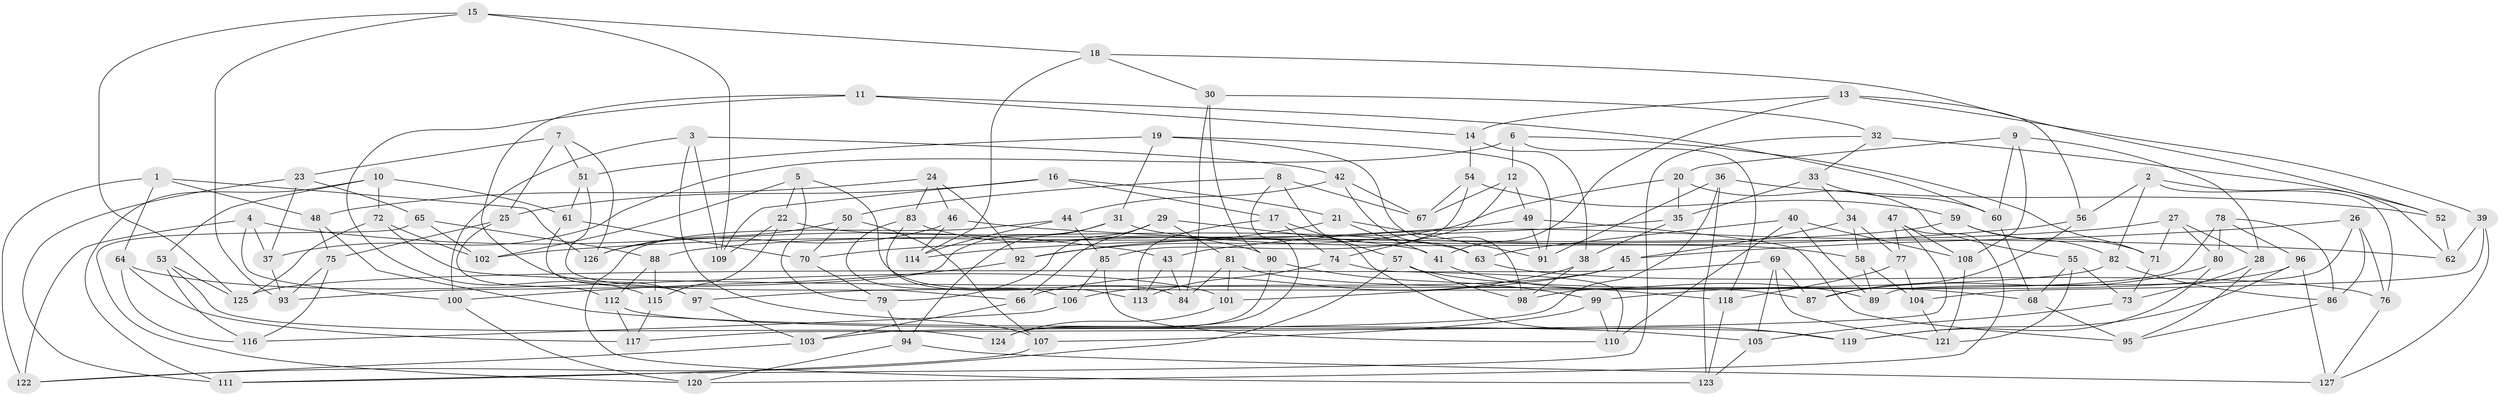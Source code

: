 // Generated by graph-tools (version 1.1) at 2025/11/02/27/25 16:11:42]
// undirected, 127 vertices, 254 edges
graph export_dot {
graph [start="1"]
  node [color=gray90,style=filled];
  1;
  2;
  3;
  4;
  5;
  6;
  7;
  8;
  9;
  10;
  11;
  12;
  13;
  14;
  15;
  16;
  17;
  18;
  19;
  20;
  21;
  22;
  23;
  24;
  25;
  26;
  27;
  28;
  29;
  30;
  31;
  32;
  33;
  34;
  35;
  36;
  37;
  38;
  39;
  40;
  41;
  42;
  43;
  44;
  45;
  46;
  47;
  48;
  49;
  50;
  51;
  52;
  53;
  54;
  55;
  56;
  57;
  58;
  59;
  60;
  61;
  62;
  63;
  64;
  65;
  66;
  67;
  68;
  69;
  70;
  71;
  72;
  73;
  74;
  75;
  76;
  77;
  78;
  79;
  80;
  81;
  82;
  83;
  84;
  85;
  86;
  87;
  88;
  89;
  90;
  91;
  92;
  93;
  94;
  95;
  96;
  97;
  98;
  99;
  100;
  101;
  102;
  103;
  104;
  105;
  106;
  107;
  108;
  109;
  110;
  111;
  112;
  113;
  114;
  115;
  116;
  117;
  118;
  119;
  120;
  121;
  122;
  123;
  124;
  125;
  126;
  127;
  1 -- 64;
  1 -- 122;
  1 -- 126;
  1 -- 48;
  2 -- 62;
  2 -- 82;
  2 -- 56;
  2 -- 76;
  3 -- 107;
  3 -- 109;
  3 -- 42;
  3 -- 100;
  4 -- 100;
  4 -- 43;
  4 -- 122;
  4 -- 37;
  5 -- 79;
  5 -- 84;
  5 -- 22;
  5 -- 102;
  6 -- 71;
  6 -- 118;
  6 -- 37;
  6 -- 12;
  7 -- 25;
  7 -- 126;
  7 -- 23;
  7 -- 51;
  8 -- 119;
  8 -- 124;
  8 -- 67;
  8 -- 50;
  9 -- 108;
  9 -- 60;
  9 -- 20;
  9 -- 28;
  10 -- 53;
  10 -- 111;
  10 -- 72;
  10 -- 61;
  11 -- 14;
  11 -- 115;
  11 -- 97;
  11 -- 60;
  12 -- 74;
  12 -- 49;
  12 -- 67;
  13 -- 14;
  13 -- 56;
  13 -- 39;
  13 -- 41;
  14 -- 54;
  14 -- 38;
  15 -- 18;
  15 -- 93;
  15 -- 125;
  15 -- 109;
  16 -- 109;
  16 -- 21;
  16 -- 25;
  16 -- 17;
  17 -- 74;
  17 -- 113;
  17 -- 57;
  18 -- 114;
  18 -- 52;
  18 -- 30;
  19 -- 98;
  19 -- 91;
  19 -- 51;
  19 -- 31;
  20 -- 55;
  20 -- 92;
  20 -- 35;
  21 -- 92;
  21 -- 41;
  21 -- 91;
  22 -- 63;
  22 -- 109;
  22 -- 115;
  23 -- 37;
  23 -- 111;
  23 -- 65;
  24 -- 92;
  24 -- 48;
  24 -- 46;
  24 -- 83;
  25 -- 75;
  25 -- 112;
  26 -- 86;
  26 -- 76;
  26 -- 89;
  26 -- 45;
  27 -- 71;
  27 -- 28;
  27 -- 80;
  27 -- 43;
  28 -- 95;
  28 -- 73;
  29 -- 81;
  29 -- 41;
  29 -- 66;
  29 -- 79;
  30 -- 90;
  30 -- 84;
  30 -- 32;
  31 -- 93;
  31 -- 94;
  31 -- 58;
  32 -- 111;
  32 -- 33;
  32 -- 52;
  33 -- 34;
  33 -- 60;
  33 -- 35;
  34 -- 45;
  34 -- 58;
  34 -- 77;
  35 -- 38;
  35 -- 70;
  36 -- 123;
  36 -- 103;
  36 -- 91;
  36 -- 52;
  37 -- 93;
  38 -- 98;
  38 -- 66;
  39 -- 62;
  39 -- 104;
  39 -- 127;
  40 -- 110;
  40 -- 108;
  40 -- 63;
  40 -- 89;
  41 -- 89;
  42 -- 63;
  42 -- 44;
  42 -- 67;
  43 -- 113;
  43 -- 84;
  44 -- 114;
  44 -- 123;
  44 -- 85;
  45 -- 101;
  45 -- 106;
  46 -- 114;
  46 -- 126;
  46 -- 62;
  47 -- 77;
  47 -- 108;
  47 -- 120;
  47 -- 117;
  48 -- 75;
  48 -- 105;
  49 -- 95;
  49 -- 91;
  49 -- 102;
  50 -- 126;
  50 -- 70;
  50 -- 107;
  51 -- 61;
  51 -- 66;
  52 -- 62;
  53 -- 116;
  53 -- 125;
  53 -- 124;
  54 -- 67;
  54 -- 59;
  54 -- 85;
  55 -- 121;
  55 -- 68;
  55 -- 73;
  56 -- 87;
  56 -- 114;
  57 -- 122;
  57 -- 98;
  57 -- 68;
  58 -- 104;
  58 -- 89;
  59 -- 71;
  59 -- 88;
  59 -- 82;
  60 -- 68;
  61 -- 97;
  61 -- 70;
  63 -- 76;
  64 -- 101;
  64 -- 116;
  64 -- 117;
  65 -- 102;
  65 -- 120;
  65 -- 88;
  66 -- 103;
  68 -- 95;
  69 -- 105;
  69 -- 121;
  69 -- 87;
  69 -- 125;
  70 -- 79;
  71 -- 73;
  72 -- 125;
  72 -- 102;
  72 -- 87;
  73 -- 105;
  74 -- 113;
  74 -- 110;
  75 -- 116;
  75 -- 93;
  76 -- 127;
  77 -- 118;
  77 -- 104;
  78 -- 96;
  78 -- 86;
  78 -- 80;
  78 -- 98;
  79 -- 94;
  80 -- 87;
  80 -- 119;
  81 -- 118;
  81 -- 101;
  81 -- 84;
  82 -- 97;
  82 -- 86;
  83 -- 106;
  83 -- 113;
  83 -- 90;
  85 -- 106;
  85 -- 110;
  86 -- 95;
  88 -- 115;
  88 -- 112;
  90 -- 124;
  90 -- 99;
  92 -- 100;
  94 -- 127;
  94 -- 120;
  96 -- 99;
  96 -- 127;
  96 -- 119;
  97 -- 103;
  99 -- 110;
  99 -- 107;
  100 -- 120;
  101 -- 124;
  103 -- 122;
  104 -- 121;
  105 -- 123;
  106 -- 116;
  107 -- 111;
  108 -- 121;
  112 -- 119;
  112 -- 117;
  115 -- 117;
  118 -- 123;
}
